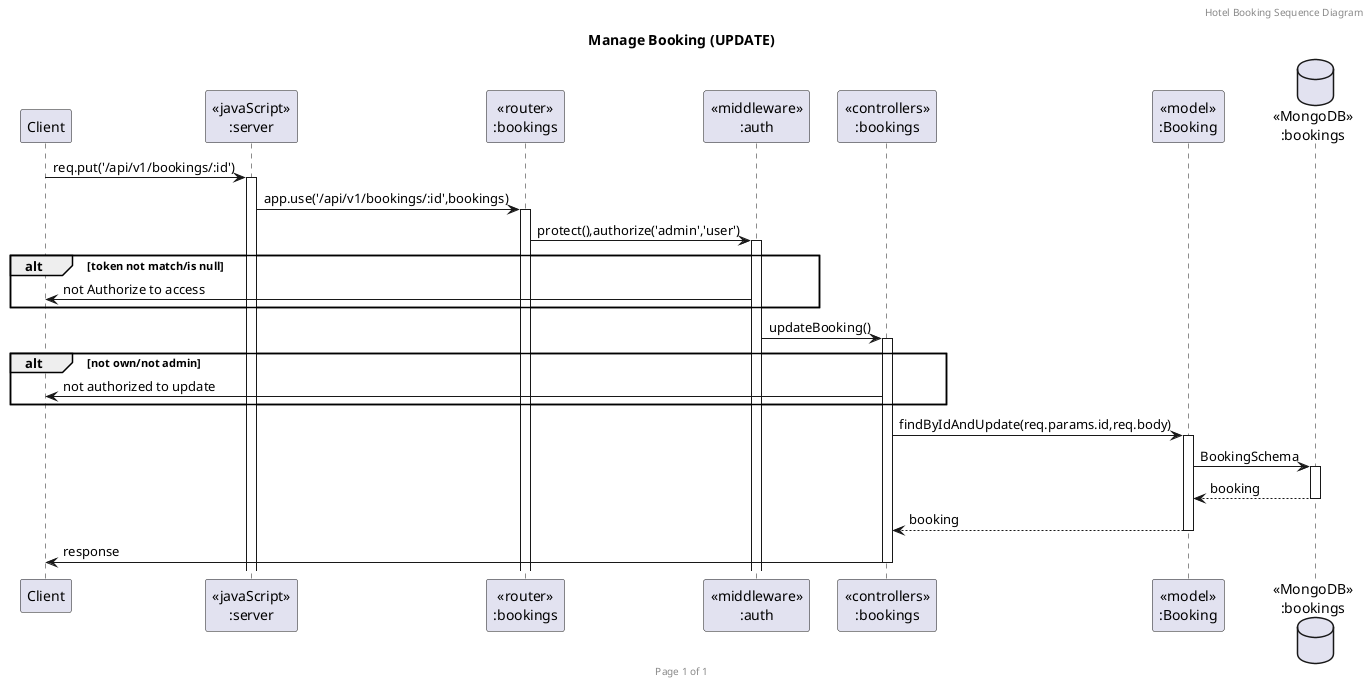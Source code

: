 @startuml Manage Booking (UPDATE)

header Hotel Booking Sequence Diagram
footer Page %page% of %lastpage%
title "Manage Booking (UPDATE)"

participant "Client" as client
participant "<<javaScript>>\n:server" as server
participant "<<router>>\n:bookings" as routerBookings
participant "<<middleware>>\n:auth" as middleware
participant "<<controllers>>\n:bookings" as controllersBookings
participant "<<model>>\n:Booking" as modelBooking
database "<<MongoDB>>\n:bookings" as BookingsDatabase

client->server ++:req.put('/api/v1/bookings/:id')
server->routerBookings ++:app.use('/api/v1/bookings/:id',bookings)



routerBookings -> middleware ++: protect(),authorize('admin','user')

alt token not match/is null
    client <- middleware : not Authorize to access
end

middleware -> controllersBookings ++:updateBooking()

alt not own/not admin
    client <- controllersBookings :not authorized to update
end

controllersBookings->modelBooking ++:findByIdAndUpdate(req.params.id,req.body)

modelBooking ->BookingsDatabase ++: BookingSchema

BookingsDatabase --> modelBooking --: booking
controllersBookings <-- modelBooking --:booking
controllersBookings->client --:response

@enduml